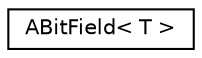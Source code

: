 digraph "Graphical Class Hierarchy"
{
 // LATEX_PDF_SIZE
  edge [fontname="Helvetica",fontsize="10",labelfontname="Helvetica",labelfontsize="10"];
  node [fontname="Helvetica",fontsize="10",shape=record];
  rankdir="LR";
  Node0 [label="ABitField\< T \>",height=0.2,width=0.4,color="black", fillcolor="white", style="filled",URL="$classABitField.html",tooltip="Bit field implementation."];
}
